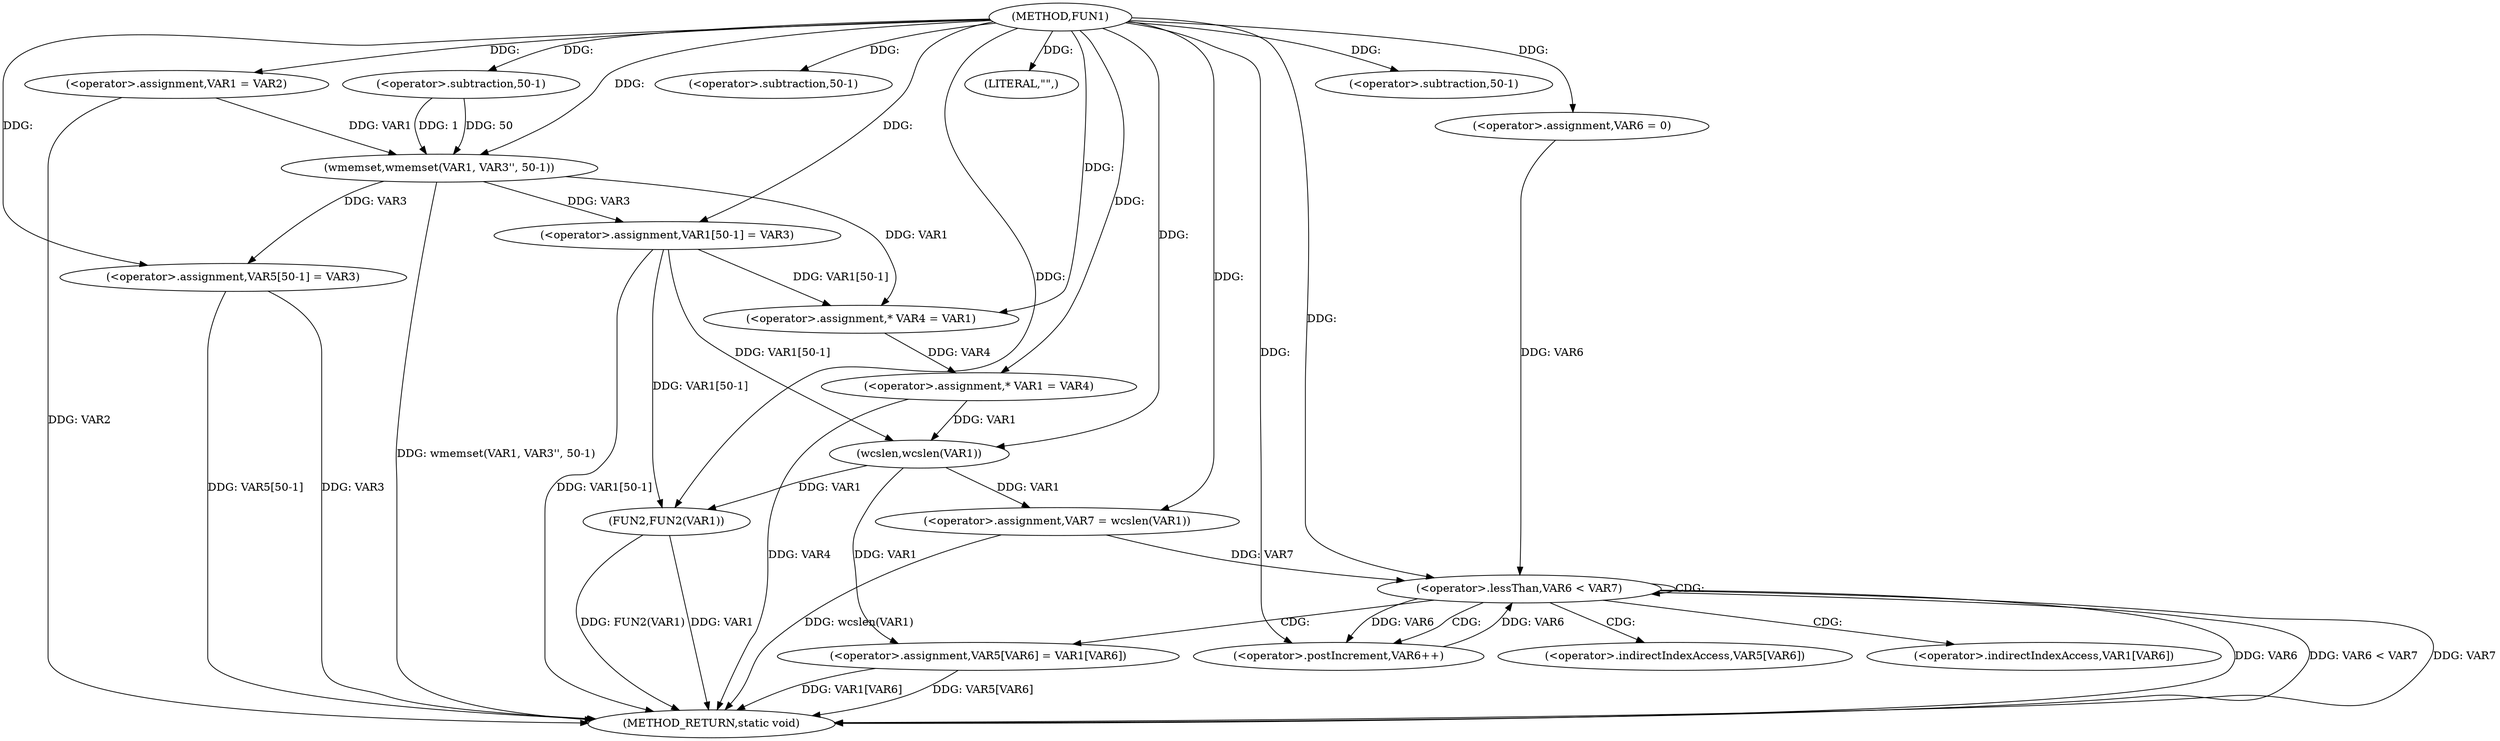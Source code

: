 digraph FUN1 {  
"1000100" [label = "(METHOD,FUN1)" ]
"1000163" [label = "(METHOD_RETURN,static void)" ]
"1000104" [label = "(<operator>.assignment,VAR1 = VAR2)" ]
"1000107" [label = "(wmemset,wmemset(VAR1, VAR3'', 50-1))" ]
"1000110" [label = "(<operator>.subtraction,50-1)" ]
"1000113" [label = "(<operator>.assignment,VAR1[50-1] = VAR3)" ]
"1000116" [label = "(<operator>.subtraction,50-1)" ]
"1000122" [label = "(<operator>.assignment,* VAR4 = VAR1)" ]
"1000126" [label = "(<operator>.assignment,* VAR1 = VAR4)" ]
"1000130" [label = "(LITERAL,\"\",)" ]
"1000133" [label = "(<operator>.assignment,VAR7 = wcslen(VAR1))" ]
"1000135" [label = "(wcslen,wcslen(VAR1))" ]
"1000138" [label = "(<operator>.assignment,VAR6 = 0)" ]
"1000141" [label = "(<operator>.lessThan,VAR6 < VAR7)" ]
"1000144" [label = "(<operator>.postIncrement,VAR6++)" ]
"1000147" [label = "(<operator>.assignment,VAR5[VAR6] = VAR1[VAR6])" ]
"1000154" [label = "(<operator>.assignment,VAR5[50-1] = VAR3)" ]
"1000157" [label = "(<operator>.subtraction,50-1)" ]
"1000161" [label = "(FUN2,FUN2(VAR1))" ]
"1000148" [label = "(<operator>.indirectIndexAccess,VAR5[VAR6])" ]
"1000151" [label = "(<operator>.indirectIndexAccess,VAR1[VAR6])" ]
  "1000141" -> "1000163"  [ label = "DDG: VAR6"] 
  "1000141" -> "1000163"  [ label = "DDG: VAR6 < VAR7"] 
  "1000147" -> "1000163"  [ label = "DDG: VAR5[VAR6]"] 
  "1000161" -> "1000163"  [ label = "DDG: VAR1"] 
  "1000104" -> "1000163"  [ label = "DDG: VAR2"] 
  "1000107" -> "1000163"  [ label = "DDG: wmemset(VAR1, VAR3'', 50-1)"] 
  "1000147" -> "1000163"  [ label = "DDG: VAR1[VAR6]"] 
  "1000113" -> "1000163"  [ label = "DDG: VAR1[50-1]"] 
  "1000154" -> "1000163"  [ label = "DDG: VAR3"] 
  "1000154" -> "1000163"  [ label = "DDG: VAR5[50-1]"] 
  "1000133" -> "1000163"  [ label = "DDG: wcslen(VAR1)"] 
  "1000141" -> "1000163"  [ label = "DDG: VAR7"] 
  "1000126" -> "1000163"  [ label = "DDG: VAR4"] 
  "1000161" -> "1000163"  [ label = "DDG: FUN2(VAR1)"] 
  "1000100" -> "1000104"  [ label = "DDG: "] 
  "1000104" -> "1000107"  [ label = "DDG: VAR1"] 
  "1000100" -> "1000107"  [ label = "DDG: "] 
  "1000110" -> "1000107"  [ label = "DDG: 50"] 
  "1000110" -> "1000107"  [ label = "DDG: 1"] 
  "1000100" -> "1000110"  [ label = "DDG: "] 
  "1000107" -> "1000113"  [ label = "DDG: VAR3"] 
  "1000100" -> "1000113"  [ label = "DDG: "] 
  "1000100" -> "1000116"  [ label = "DDG: "] 
  "1000107" -> "1000122"  [ label = "DDG: VAR1"] 
  "1000113" -> "1000122"  [ label = "DDG: VAR1[50-1]"] 
  "1000100" -> "1000122"  [ label = "DDG: "] 
  "1000122" -> "1000126"  [ label = "DDG: VAR4"] 
  "1000100" -> "1000126"  [ label = "DDG: "] 
  "1000100" -> "1000130"  [ label = "DDG: "] 
  "1000135" -> "1000133"  [ label = "DDG: VAR1"] 
  "1000100" -> "1000133"  [ label = "DDG: "] 
  "1000113" -> "1000135"  [ label = "DDG: VAR1[50-1]"] 
  "1000126" -> "1000135"  [ label = "DDG: VAR1"] 
  "1000100" -> "1000135"  [ label = "DDG: "] 
  "1000100" -> "1000138"  [ label = "DDG: "] 
  "1000138" -> "1000141"  [ label = "DDG: VAR6"] 
  "1000144" -> "1000141"  [ label = "DDG: VAR6"] 
  "1000100" -> "1000141"  [ label = "DDG: "] 
  "1000133" -> "1000141"  [ label = "DDG: VAR7"] 
  "1000141" -> "1000144"  [ label = "DDG: VAR6"] 
  "1000100" -> "1000144"  [ label = "DDG: "] 
  "1000135" -> "1000147"  [ label = "DDG: VAR1"] 
  "1000100" -> "1000154"  [ label = "DDG: "] 
  "1000107" -> "1000154"  [ label = "DDG: VAR3"] 
  "1000100" -> "1000157"  [ label = "DDG: "] 
  "1000113" -> "1000161"  [ label = "DDG: VAR1[50-1]"] 
  "1000135" -> "1000161"  [ label = "DDG: VAR1"] 
  "1000100" -> "1000161"  [ label = "DDG: "] 
  "1000141" -> "1000141"  [ label = "CDG: "] 
  "1000141" -> "1000147"  [ label = "CDG: "] 
  "1000141" -> "1000151"  [ label = "CDG: "] 
  "1000141" -> "1000148"  [ label = "CDG: "] 
  "1000141" -> "1000144"  [ label = "CDG: "] 
}
